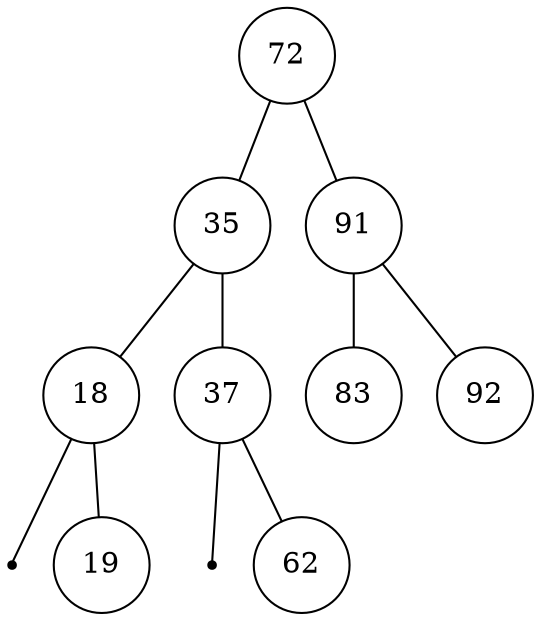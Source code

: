 digraph questiontwo {
node [shape=circle]
edge [arrowhead=none]
72 -> {35, 91}
35 -> {18, 37}
91 -> {83, 92}
18 -> {1, 19}
37 -> {2, 62}

1 [shape=point]
2 [shape=point]
}
